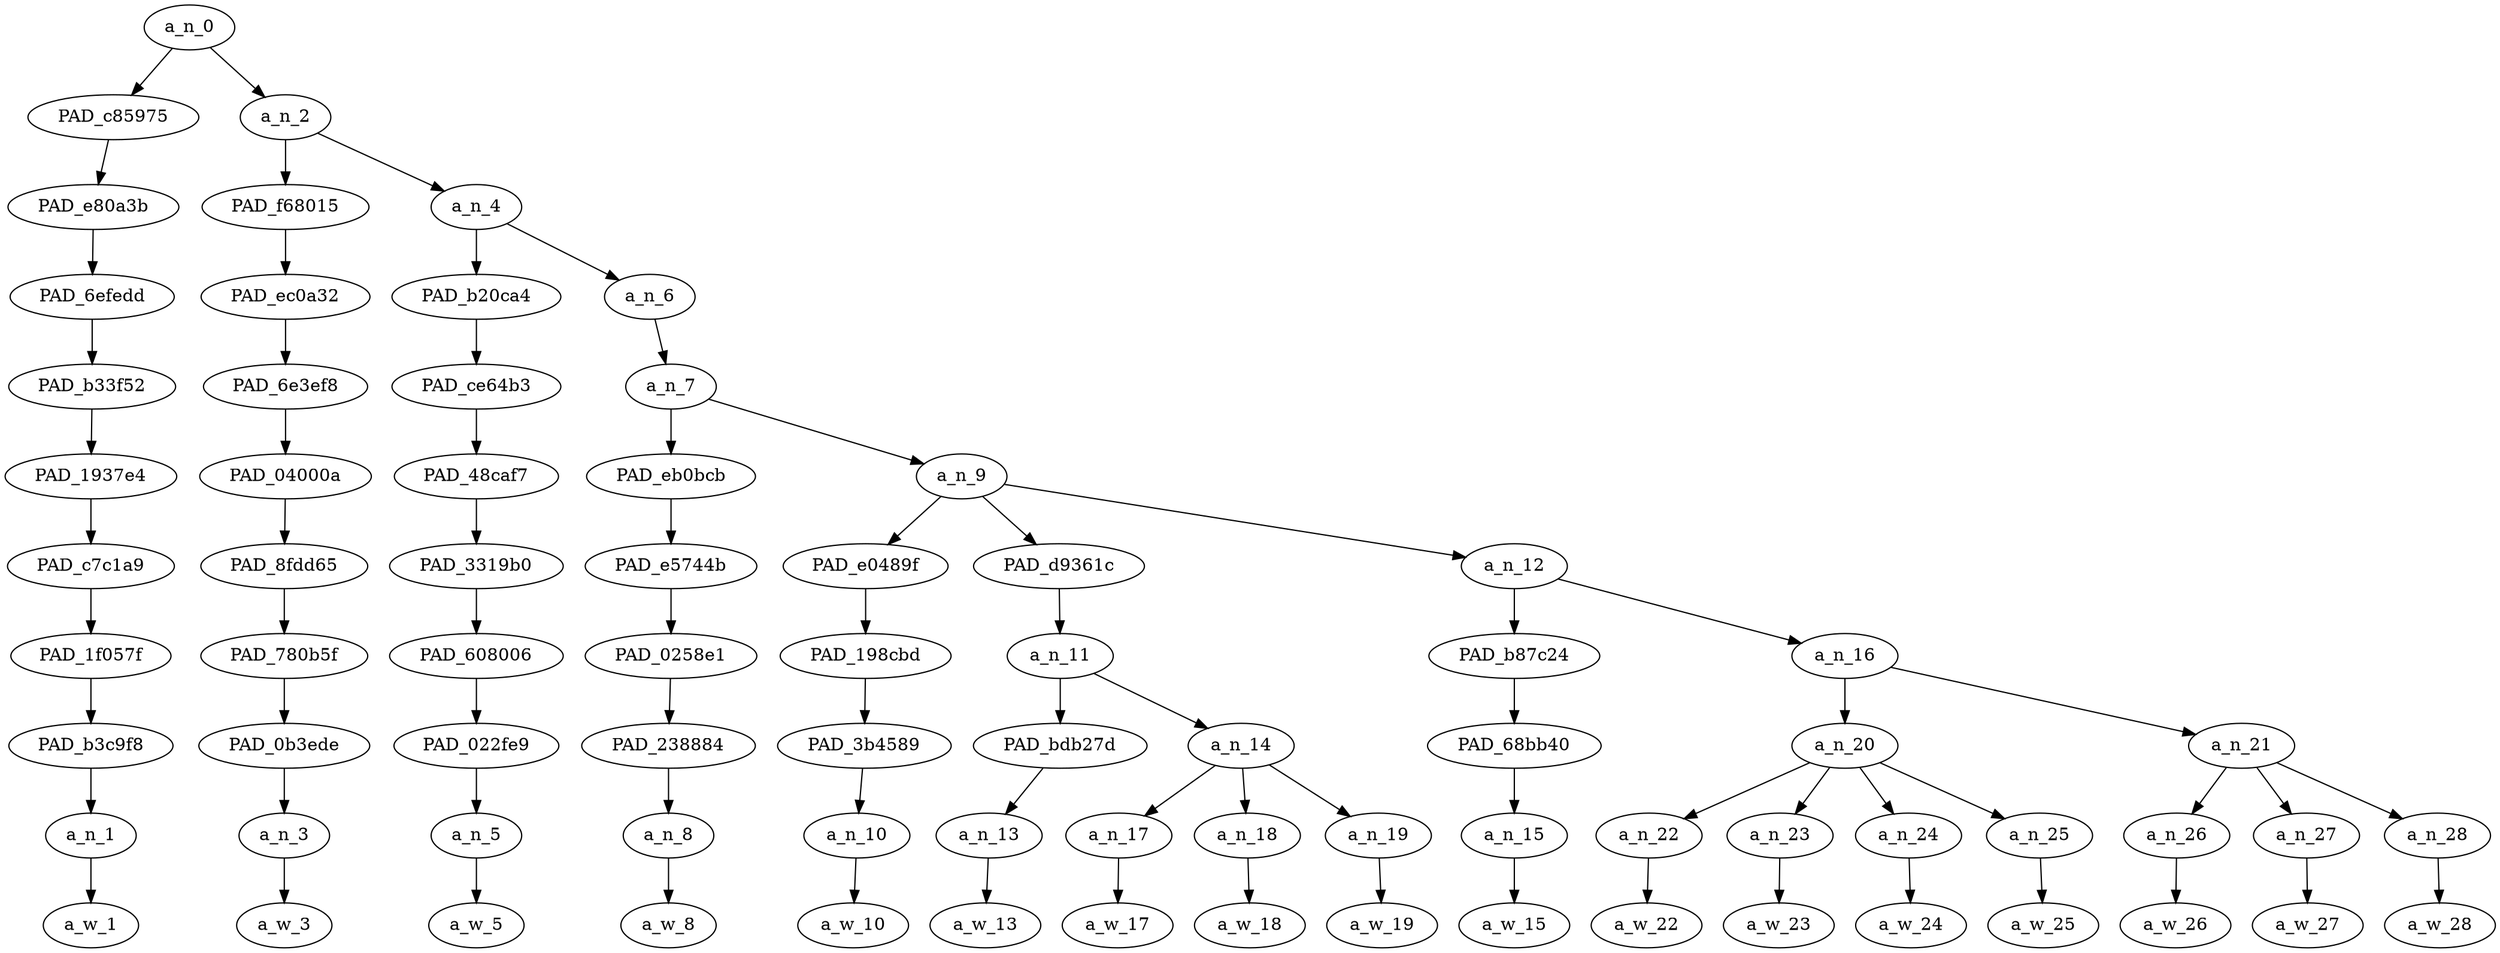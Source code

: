 strict digraph "" {
	a_n_0	[div_dir=1,
		index=0,
		level=10,
		pos="1.1276041666666667,10!",
		text_span="[0, 1, 2, 3, 4, 5, 6, 7, 8, 9, 10, 11, 12, 13, 14, 15, 16]",
		value=1.00000000];
	PAD_c85975	[div_dir=1,
		index=0,
		level=9,
		pos="0.0,9!",
		text_span="[0]",
		value=0.04952268];
	a_n_0 -> PAD_c85975;
	a_n_2	[div_dir=1,
		index=1,
		level=9,
		pos="2.2552083333333335,9!",
		text_span="[1, 2, 3, 4, 5, 6, 7, 8, 9, 10, 11, 12, 13, 14, 15, 16]",
		value=0.95016644];
	a_n_0 -> a_n_2;
	PAD_e80a3b	[div_dir=1,
		index=0,
		level=8,
		pos="0.0,8!",
		text_span="[0]",
		value=0.04952268];
	PAD_c85975 -> PAD_e80a3b;
	PAD_6efedd	[div_dir=1,
		index=0,
		level=7,
		pos="0.0,7!",
		text_span="[0]",
		value=0.04952268];
	PAD_e80a3b -> PAD_6efedd;
	PAD_b33f52	[div_dir=1,
		index=0,
		level=6,
		pos="0.0,6!",
		text_span="[0]",
		value=0.04952268];
	PAD_6efedd -> PAD_b33f52;
	PAD_1937e4	[div_dir=1,
		index=0,
		level=5,
		pos="0.0,5!",
		text_span="[0]",
		value=0.04952268];
	PAD_b33f52 -> PAD_1937e4;
	PAD_c7c1a9	[div_dir=1,
		index=0,
		level=4,
		pos="0.0,4!",
		text_span="[0]",
		value=0.04952268];
	PAD_1937e4 -> PAD_c7c1a9;
	PAD_1f057f	[div_dir=1,
		index=0,
		level=3,
		pos="0.0,3!",
		text_span="[0]",
		value=0.04952268];
	PAD_c7c1a9 -> PAD_1f057f;
	PAD_b3c9f8	[div_dir=1,
		index=0,
		level=2,
		pos="0.0,2!",
		text_span="[0]",
		value=0.04952268];
	PAD_1f057f -> PAD_b3c9f8;
	a_n_1	[div_dir=1,
		index=0,
		level=1,
		pos="0.0,1!",
		text_span="[0]",
		value=0.04952268];
	PAD_b3c9f8 -> a_n_1;
	a_w_1	[div_dir=0,
		index=0,
		level=0,
		pos="0,0!",
		text_span="[0]",
		value=police];
	a_n_1 -> a_w_1;
	PAD_f68015	[div_dir=-1,
		index=1,
		level=8,
		pos="1.0,8!",
		text_span="[1]",
		value=0.02821702];
	a_n_2 -> PAD_f68015;
	a_n_4	[div_dir=1,
		index=2,
		level=8,
		pos="3.510416666666667,8!",
		text_span="[2, 3, 4, 5, 6, 7, 8, 9, 10, 11, 12, 13, 14, 15, 16]",
		value=0.92167124];
	a_n_2 -> a_n_4;
	PAD_ec0a32	[div_dir=-1,
		index=1,
		level=7,
		pos="1.0,7!",
		text_span="[1]",
		value=0.02821702];
	PAD_f68015 -> PAD_ec0a32;
	PAD_6e3ef8	[div_dir=-1,
		index=1,
		level=6,
		pos="1.0,6!",
		text_span="[1]",
		value=0.02821702];
	PAD_ec0a32 -> PAD_6e3ef8;
	PAD_04000a	[div_dir=-1,
		index=1,
		level=5,
		pos="1.0,5!",
		text_span="[1]",
		value=0.02821702];
	PAD_6e3ef8 -> PAD_04000a;
	PAD_8fdd65	[div_dir=-1,
		index=1,
		level=4,
		pos="1.0,4!",
		text_span="[1]",
		value=0.02821702];
	PAD_04000a -> PAD_8fdd65;
	PAD_780b5f	[div_dir=-1,
		index=1,
		level=3,
		pos="1.0,3!",
		text_span="[1]",
		value=0.02821702];
	PAD_8fdd65 -> PAD_780b5f;
	PAD_0b3ede	[div_dir=-1,
		index=1,
		level=2,
		pos="1.0,2!",
		text_span="[1]",
		value=0.02821702];
	PAD_780b5f -> PAD_0b3ede;
	a_n_3	[div_dir=-1,
		index=1,
		level=1,
		pos="1.0,1!",
		text_span="[1]",
		value=0.02821702];
	PAD_0b3ede -> a_n_3;
	a_w_3	[div_dir=0,
		index=1,
		level=0,
		pos="1,0!",
		text_span="[1]",
		value=are];
	a_n_3 -> a_w_3;
	PAD_b20ca4	[div_dir=1,
		index=2,
		level=7,
		pos="2.0,7!",
		text_span="[2]",
		value=0.03735388];
	a_n_4 -> PAD_b20ca4;
	a_n_6	[div_dir=1,
		index=3,
		level=7,
		pos="5.020833333333334,7!",
		text_span="[3, 4, 5, 6, 7, 8, 9, 10, 11, 12, 13, 14, 15, 16]",
		value=0.88402308];
	a_n_4 -> a_n_6;
	PAD_ce64b3	[div_dir=1,
		index=2,
		level=6,
		pos="2.0,6!",
		text_span="[2]",
		value=0.03735388];
	PAD_b20ca4 -> PAD_ce64b3;
	PAD_48caf7	[div_dir=1,
		index=2,
		level=5,
		pos="2.0,5!",
		text_span="[2]",
		value=0.03735388];
	PAD_ce64b3 -> PAD_48caf7;
	PAD_3319b0	[div_dir=1,
		index=2,
		level=4,
		pos="2.0,4!",
		text_span="[2]",
		value=0.03735388];
	PAD_48caf7 -> PAD_3319b0;
	PAD_608006	[div_dir=1,
		index=2,
		level=3,
		pos="2.0,3!",
		text_span="[2]",
		value=0.03735388];
	PAD_3319b0 -> PAD_608006;
	PAD_022fe9	[div_dir=1,
		index=2,
		level=2,
		pos="2.0,2!",
		text_span="[2]",
		value=0.03735388];
	PAD_608006 -> PAD_022fe9;
	a_n_5	[div_dir=1,
		index=2,
		level=1,
		pos="2.0,1!",
		text_span="[2]",
		value=0.03735388];
	PAD_022fe9 -> a_n_5;
	a_w_5	[div_dir=0,
		index=2,
		level=0,
		pos="2,0!",
		text_span="[2]",
		value=reporting];
	a_n_5 -> a_w_5;
	a_n_7	[div_dir=1,
		index=3,
		level=6,
		pos="5.020833333333334,6!",
		text_span="[3, 4, 5, 6, 7, 8, 9, 10, 11, 12, 13, 14, 15, 16]",
		value=0.88373787];
	a_n_6 -> a_n_7;
	PAD_eb0bcb	[div_dir=1,
		index=3,
		level=5,
		pos="3.0,5!",
		text_span="[3]",
		value=0.02815011];
	a_n_7 -> PAD_eb0bcb;
	a_n_9	[div_dir=1,
		index=4,
		level=5,
		pos="7.041666666666667,5!",
		text_span="[4, 5, 6, 7, 8, 9, 10, 11, 12, 13, 14, 15, 16]",
		value=0.85530255];
	a_n_7 -> a_n_9;
	PAD_e5744b	[div_dir=1,
		index=3,
		level=4,
		pos="3.0,4!",
		text_span="[3]",
		value=0.02815011];
	PAD_eb0bcb -> PAD_e5744b;
	PAD_0258e1	[div_dir=1,
		index=3,
		level=3,
		pos="3.0,3!",
		text_span="[3]",
		value=0.02815011];
	PAD_e5744b -> PAD_0258e1;
	PAD_238884	[div_dir=1,
		index=3,
		level=2,
		pos="3.0,2!",
		text_span="[3]",
		value=0.02815011];
	PAD_0258e1 -> PAD_238884;
	a_n_8	[div_dir=1,
		index=3,
		level=1,
		pos="3.0,1!",
		text_span="[3]",
		value=0.02815011];
	PAD_238884 -> a_n_8;
	a_w_8	[div_dir=0,
		index=3,
		level=0,
		pos="3,0!",
		text_span="[3]",
		value=they];
	a_n_8 -> a_w_8;
	PAD_e0489f	[div_dir=-1,
		index=4,
		level=4,
		pos="4.0,4!",
		text_span="[4]",
		value=0.02695442];
	a_n_9 -> PAD_e0489f;
	PAD_d9361c	[div_dir=1,
		index=5,
		level=4,
		pos="6.0,4!",
		text_span="[5, 6, 7, 8]",
		value=0.10542742];
	a_n_9 -> PAD_d9361c;
	a_n_12	[div_dir=1,
		index=6,
		level=4,
		pos="11.125,4!",
		text_span="[9, 10, 11, 12, 13, 14, 15, 16]",
		value=0.72265415];
	a_n_9 -> a_n_12;
	PAD_198cbd	[div_dir=-1,
		index=4,
		level=3,
		pos="4.0,3!",
		text_span="[4]",
		value=0.02695442];
	PAD_e0489f -> PAD_198cbd;
	PAD_3b4589	[div_dir=-1,
		index=4,
		level=2,
		pos="4.0,2!",
		text_span="[4]",
		value=0.02695442];
	PAD_198cbd -> PAD_3b4589;
	a_n_10	[div_dir=-1,
		index=4,
		level=1,
		pos="4.0,1!",
		text_span="[4]",
		value=0.02695442];
	PAD_3b4589 -> a_n_10;
	a_w_10	[div_dir=0,
		index=4,
		level=0,
		pos="4,0!",
		text_span="[4]",
		value=are1];
	a_n_10 -> a_w_10;
	a_n_11	[div_dir=1,
		index=5,
		level=3,
		pos="6.0,3!",
		text_span="[5, 6, 7, 8]",
		value=0.10542742];
	PAD_d9361c -> a_n_11;
	PAD_bdb27d	[div_dir=1,
		index=5,
		level=2,
		pos="5.0,2!",
		text_span="[5]",
		value=0.02080994];
	a_n_11 -> PAD_bdb27d;
	a_n_14	[div_dir=1,
		index=6,
		level=2,
		pos="7.0,2!",
		text_span="[6, 7, 8]",
		value=0.08446748];
	a_n_11 -> a_n_14;
	a_n_13	[div_dir=1,
		index=5,
		level=1,
		pos="5.0,1!",
		text_span="[5]",
		value=0.02080994];
	PAD_bdb27d -> a_n_13;
	a_w_13	[div_dir=0,
		index=5,
		level=0,
		pos="5,0!",
		text_span="[5]",
		value=on];
	a_n_13 -> a_w_13;
	a_n_17	[div_dir=1,
		index=6,
		level=1,
		pos="6.0,1!",
		text_span="[6]",
		value=0.02540356];
	a_n_14 -> a_n_17;
	a_n_18	[div_dir=1,
		index=7,
		level=1,
		pos="7.0,1!",
		text_span="[7]",
		value=0.03664310];
	a_n_14 -> a_n_18;
	a_n_19	[div_dir=1,
		index=8,
		level=1,
		pos="8.0,1!",
		text_span="[8]",
		value=0.02226065];
	a_n_14 -> a_n_19;
	a_w_17	[div_dir=0,
		index=6,
		level=0,
		pos="6,0!",
		text_span="[6]",
		value=the];
	a_n_17 -> a_w_17;
	a_w_18	[div_dir=0,
		index=7,
		level=0,
		pos="7,0!",
		text_span="[7]",
		value=look];
	a_n_18 -> a_w_18;
	a_w_19	[div_dir=0,
		index=8,
		level=0,
		pos="8,0!",
		text_span="[8]",
		value=out];
	a_n_19 -> a_w_19;
	PAD_b87c24	[div_dir=1,
		index=6,
		level=3,
		pos="9.0,3!",
		text_span="[9]",
		value=0.03134150];
	a_n_12 -> PAD_b87c24;
	a_n_16	[div_dir=1,
		index=7,
		level=3,
		pos="13.25,3!",
		text_span="[10, 11, 12, 13, 14, 15, 16]",
		value=0.69106578];
	a_n_12 -> a_n_16;
	PAD_68bb40	[div_dir=1,
		index=7,
		level=2,
		pos="9.0,2!",
		text_span="[9]",
		value=0.03134150];
	PAD_b87c24 -> PAD_68bb40;
	a_n_15	[div_dir=1,
		index=9,
		level=1,
		pos="9.0,1!",
		text_span="[9]",
		value=0.03134150];
	PAD_68bb40 -> a_n_15;
	a_w_15	[div_dir=0,
		index=9,
		level=0,
		pos="9,0!",
		text_span="[9]",
		value=for];
	a_n_15 -> a_w_15;
	a_n_20	[div_dir=1,
		index=8,
		level=2,
		pos="11.5,2!",
		text_span="[10, 11, 12, 13]",
		value=0.49540740];
	a_n_16 -> a_n_20;
	a_n_21	[div_dir=-1,
		index=9,
		level=2,
		pos="15.0,2!",
		text_span="[14, 15, 16]",
		value=0.19540460];
	a_n_16 -> a_n_21;
	a_n_22	[div_dir=1,
		index=10,
		level=1,
		pos="10.0,1!",
		text_span="[10]",
		value=0.18323672];
	a_n_20 -> a_n_22;
	a_n_23	[div_dir=1,
		index=11,
		level=1,
		pos="11.0,1!",
		text_span="[11]",
		value=0.11066704];
	a_n_20 -> a_n_23;
	a_n_24	[div_dir=-1,
		index=12,
		level=1,
		pos="12.0,1!",
		text_span="[12]",
		value=0.12578644];
	a_n_20 -> a_n_24;
	a_n_25	[div_dir=1,
		index=13,
		level=1,
		pos="13.0,1!",
		text_span="[13]",
		value=0.07529458];
	a_n_20 -> a_n_25;
	a_w_22	[div_dir=0,
		index=10,
		level=0,
		pos="10,0!",
		text_span="[10]",
		value=moslem];
	a_n_22 -> a_w_22;
	a_w_23	[div_dir=0,
		index=11,
		level=0,
		pos="11,0!",
		text_span="[11]",
		value=convert];
	a_n_23 -> a_w_23;
	a_w_24	[div_dir=0,
		index=12,
		level=0,
		pos="12,0!",
		text_span="[12]",
		value=terror];
	a_n_24 -> a_w_24;
	a_w_25	[div_dir=0,
		index=13,
		level=0,
		pos="13,0!",
		text_span="[13]",
		value=suspect];
	a_n_25 -> a_w_25;
	a_n_26	[div_dir=-1,
		index=14,
		level=1,
		pos="14.0,1!",
		text_span="[14]",
		value=0.03759947];
	a_n_21 -> a_n_26;
	a_n_27	[div_dir=-1,
		index=15,
		level=1,
		pos="15.0,1!",
		text_span="[15]",
		value=0.05769200];
	a_n_21 -> a_n_27;
	a_n_28	[div_dir=-1,
		index=16,
		level=1,
		pos="16.0,1!",
		text_span="[16]",
		value=0.10003293];
	a_n_21 -> a_n_28;
	a_w_26	[div_dir=0,
		index=14,
		level=0,
		pos="14,0!",
		text_span="[14]",
		value=al];
	a_n_26 -> a_w_26;
	a_w_27	[div_dir=0,
		index=15,
		level=0,
		pos="15,0!",
		text_span="[15]",
		value=samel];
	a_n_27 -> a_w_27;
	a_w_28	[div_dir=0,
		index=16,
		level=0,
		pos="16,0!",
		text_span="[16]",
		value=haeed];
	a_n_28 -> a_w_28;
}
